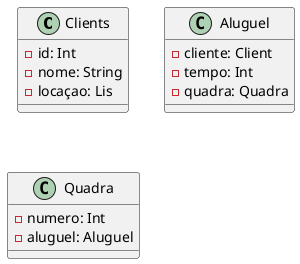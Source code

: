 @startuml ginasio
class Clients {
  - id: Int
  - nome: String
  - locaçao: Lis
}

class Aluguel {
  - cliente: Client
  - tempo: Int
  - quadra: Quadra
}

class Quadra {
  - numero: Int
  - aluguel: Aluguel
}
@enduml